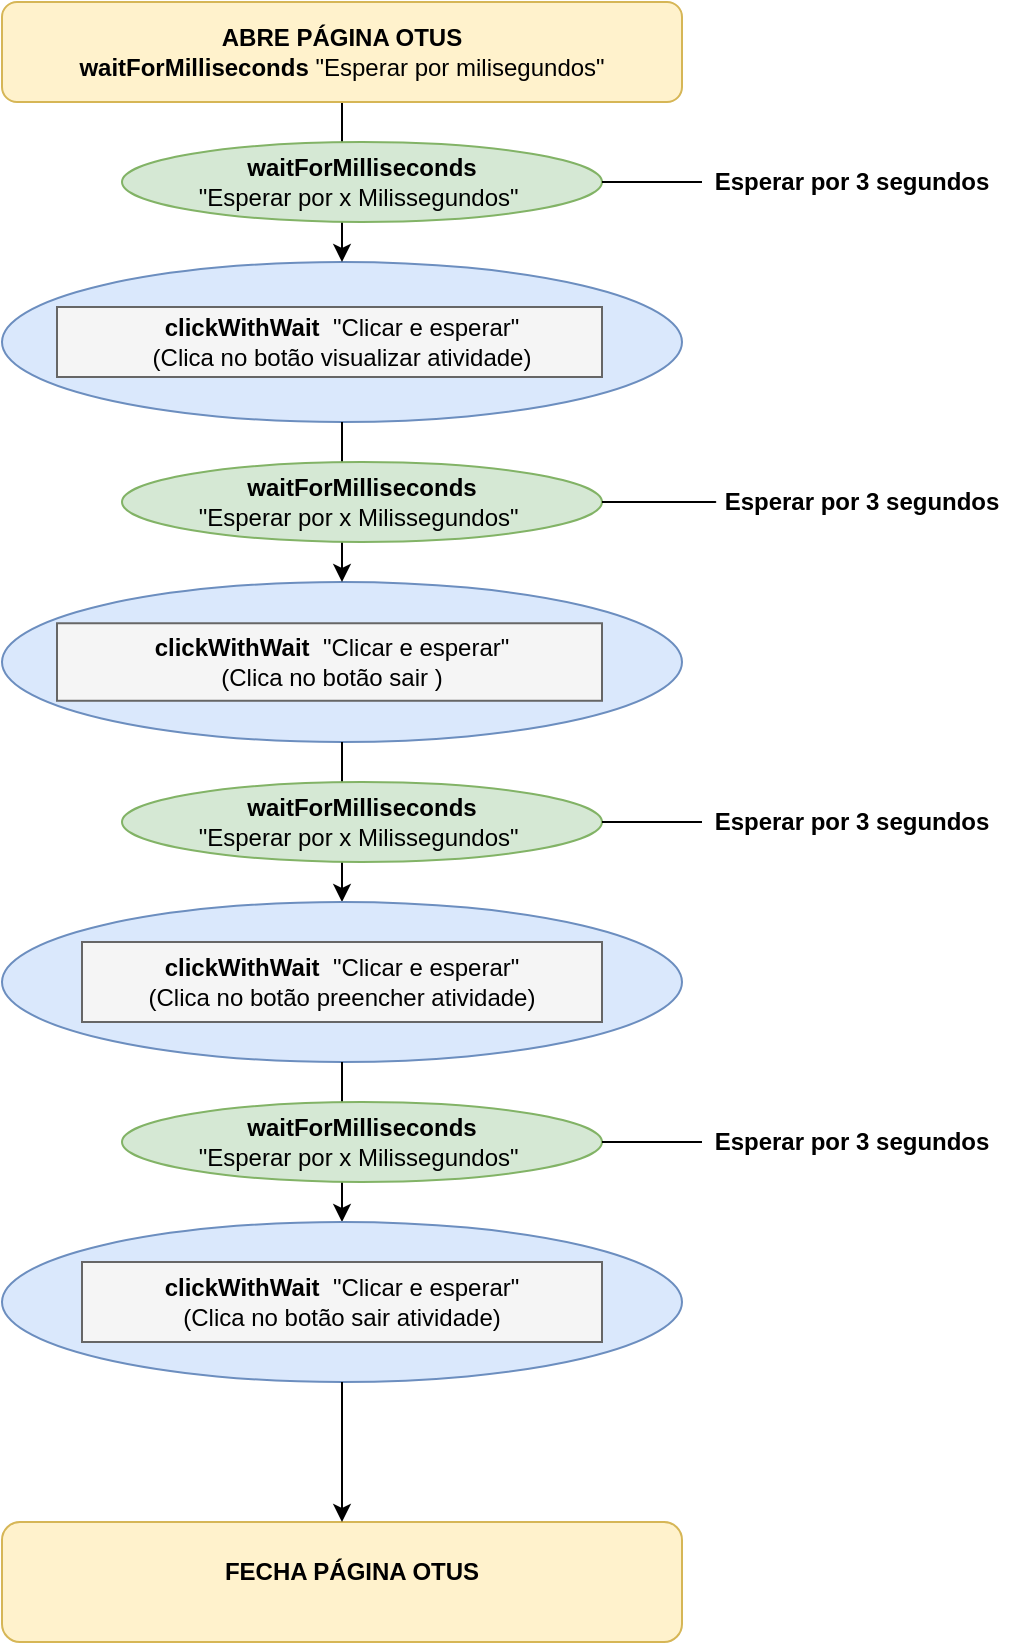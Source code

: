 <mxfile version="12.5.8" type="github"><diagram id="XNN-qiJZyea4bqyK-1i1" name="Page-1"><mxGraphModel dx="1352" dy="806" grid="1" gridSize="10" guides="1" tooltips="1" connect="1" arrows="1" fold="1" page="1" pageScale="1" pageWidth="827" pageHeight="1169" math="0" shadow="0"><root><mxCell id="0"/><mxCell id="1" parent="0"/><mxCell id="_9RpaureCVAL4Or5pe06-9" value="" style="ellipse;whiteSpace=wrap;html=1;fillColor=#dae8fc;strokeColor=#6c8ebf;" vertex="1" parent="1"><mxGeometry x="260" y="200" width="340" height="80" as="geometry"/></mxCell><mxCell id="_9RpaureCVAL4Or5pe06-13" value="" style="rounded=0;whiteSpace=wrap;html=1;fillColor=#f5f5f5;strokeColor=#666666;fontColor=#333333;" vertex="1" parent="1"><mxGeometry x="287.5" y="222.5" width="272.5" height="35" as="geometry"/></mxCell><mxCell id="_9RpaureCVAL4Or5pe06-15" value="" style="ellipse;whiteSpace=wrap;html=1;fillColor=#dae8fc;strokeColor=#6c8ebf;" vertex="1" parent="1"><mxGeometry x="260" y="360" width="340" height="80" as="geometry"/></mxCell><mxCell id="_9RpaureCVAL4Or5pe06-16" value="" style="endArrow=classic;html=1;exitX=0.5;exitY=1;exitDx=0;exitDy=0;entryX=0.5;entryY=0;entryDx=0;entryDy=0;" edge="1" parent="1" target="_9RpaureCVAL4Or5pe06-9"><mxGeometry width="50" height="50" relative="1" as="geometry"><mxPoint x="430" y="120" as="sourcePoint"/><mxPoint x="310" y="460" as="targetPoint"/></mxGeometry></mxCell><mxCell id="_9RpaureCVAL4Or5pe06-17" value="" style="endArrow=classic;html=1;exitX=0.5;exitY=1;exitDx=0;exitDy=0;entryX=0.5;entryY=0;entryDx=0;entryDy=0;" edge="1" parent="1" source="_9RpaureCVAL4Or5pe06-9" target="_9RpaureCVAL4Or5pe06-15"><mxGeometry width="50" height="50" relative="1" as="geometry"><mxPoint x="260" y="510" as="sourcePoint"/><mxPoint x="310" y="460" as="targetPoint"/></mxGeometry></mxCell><mxCell id="_9RpaureCVAL4Or5pe06-18" value="" style="rounded=0;whiteSpace=wrap;html=1;fillColor=#f5f5f5;strokeColor=#666666;fontColor=#333333;" vertex="1" parent="1"><mxGeometry x="287.5" y="380.63" width="272.5" height="38.75" as="geometry"/></mxCell><mxCell id="_9RpaureCVAL4Or5pe06-22" value="&lt;b&gt;clickWithWait&amp;nbsp;&lt;/b&gt;&amp;nbsp;&quot;Clicar e esperar&quot;&lt;br&gt;(Clica no botão visualizar atividade)" style="text;html=1;strokeColor=none;fillColor=none;align=center;verticalAlign=middle;whiteSpace=wrap;rounded=0;" vertex="1" parent="1"><mxGeometry x="310" y="220" width="240" height="40" as="geometry"/></mxCell><mxCell id="_9RpaureCVAL4Or5pe06-25" value="&lt;b&gt;clickWithWait&amp;nbsp;&lt;/b&gt;&amp;nbsp;&quot;Clicar e esperar&quot;&lt;br&gt;(Clica no botão sair )" style="text;html=1;strokeColor=none;fillColor=none;align=center;verticalAlign=middle;whiteSpace=wrap;rounded=0;" vertex="1" parent="1"><mxGeometry x="300" y="380.63" width="250" height="39.37" as="geometry"/></mxCell><mxCell id="_9RpaureCVAL4Or5pe06-26" value="&lt;b&gt;Esperar por 3 segundos&lt;/b&gt;" style="text;html=1;strokeColor=none;fillColor=none;align=center;verticalAlign=middle;whiteSpace=wrap;rounded=0;" vertex="1" parent="1"><mxGeometry x="610" y="150" width="150" height="20" as="geometry"/></mxCell><mxCell id="_9RpaureCVAL4Or5pe06-35" value="&lt;b&gt;Esperar por 3 segundos&lt;/b&gt;" style="text;html=1;strokeColor=none;fillColor=none;align=center;verticalAlign=middle;whiteSpace=wrap;rounded=0;" vertex="1" parent="1"><mxGeometry x="615" y="310" width="150" height="20" as="geometry"/></mxCell><mxCell id="_9RpaureCVAL4Or5pe06-40" value="" style="endArrow=classic;html=1;exitX=0.5;exitY=1;exitDx=0;exitDy=0;" edge="1" parent="1" source="_9RpaureCVAL4Or5pe06-15"><mxGeometry width="50" height="50" relative="1" as="geometry"><mxPoint x="80" y="510" as="sourcePoint"/><mxPoint x="430" y="520" as="targetPoint"/></mxGeometry></mxCell><mxCell id="_9RpaureCVAL4Or5pe06-45" value="" style="ellipse;whiteSpace=wrap;html=1;fillColor=#dae8fc;strokeColor=#6c8ebf;" vertex="1" parent="1"><mxGeometry x="260" y="520" width="340" height="80" as="geometry"/></mxCell><mxCell id="_9RpaureCVAL4Or5pe06-48" value="" style="rounded=0;whiteSpace=wrap;html=1;fillColor=#f5f5f5;strokeColor=#666666;fontColor=#333333;" vertex="1" parent="1"><mxGeometry x="300" y="540" width="260" height="40" as="geometry"/></mxCell><mxCell id="_9RpaureCVAL4Or5pe06-49" value="&lt;b&gt;clickWithWait&amp;nbsp;&lt;/b&gt;&amp;nbsp;&quot;Clicar e esperar&quot;&lt;br&gt;(Clica no botão preencher atividade)" style="text;html=1;strokeColor=none;fillColor=none;align=center;verticalAlign=middle;whiteSpace=wrap;rounded=0;" vertex="1" parent="1"><mxGeometry x="310" y="540" width="240" height="40" as="geometry"/></mxCell><mxCell id="_9RpaureCVAL4Or5pe06-50" value="" style="endArrow=classic;html=1;exitX=0.5;exitY=1;exitDx=0;exitDy=0;" edge="1" parent="1" source="_9RpaureCVAL4Or5pe06-45"><mxGeometry width="50" height="50" relative="1" as="geometry"><mxPoint x="260" y="670" as="sourcePoint"/><mxPoint x="430" y="680" as="targetPoint"/></mxGeometry></mxCell><mxCell id="_9RpaureCVAL4Or5pe06-52" value="&lt;b&gt;Esperar por 3 segundos&lt;/b&gt;" style="text;html=1;strokeColor=none;fillColor=none;align=center;verticalAlign=middle;whiteSpace=wrap;rounded=0;" vertex="1" parent="1"><mxGeometry x="615" y="470" width="140" height="20" as="geometry"/></mxCell><mxCell id="_9RpaureCVAL4Or5pe06-55" value="" style="ellipse;whiteSpace=wrap;html=1;fillColor=#dae8fc;strokeColor=#6c8ebf;" vertex="1" parent="1"><mxGeometry x="260" y="680" width="340" height="80" as="geometry"/></mxCell><mxCell id="_9RpaureCVAL4Or5pe06-57" value="" style="rounded=1;whiteSpace=wrap;html=1;fillColor=#fff2cc;strokeColor=#d6b656;" vertex="1" parent="1"><mxGeometry x="260" y="70" width="340" height="50" as="geometry"/></mxCell><mxCell id="_9RpaureCVAL4Or5pe06-58" value="&lt;b&gt;ABRE PÁGINA OTUS&lt;br&gt;waitForMilliseconds&lt;/b&gt;&amp;nbsp;&quot;Esperar por milisegundos&quot;" style="text;html=1;strokeColor=none;fillColor=none;align=center;verticalAlign=middle;whiteSpace=wrap;rounded=0;" vertex="1" parent="1"><mxGeometry x="270" y="70" width="320" height="50" as="geometry"/></mxCell><mxCell id="_9RpaureCVAL4Or5pe06-59" value="" style="rounded=0;whiteSpace=wrap;html=1;fillColor=#f5f5f5;strokeColor=#666666;fontColor=#333333;" vertex="1" parent="1"><mxGeometry x="300" y="700" width="260" height="40" as="geometry"/></mxCell><mxCell id="_9RpaureCVAL4Or5pe06-61" value="&lt;b&gt;clickWithWait&amp;nbsp;&lt;/b&gt;&amp;nbsp;&quot;Clicar e esperar&quot;&lt;br&gt;(Clica no botão sair atividade)" style="text;html=1;strokeColor=none;fillColor=none;align=center;verticalAlign=middle;whiteSpace=wrap;rounded=0;" vertex="1" parent="1"><mxGeometry x="310" y="700" width="240" height="40" as="geometry"/></mxCell><mxCell id="_9RpaureCVAL4Or5pe06-62" value="" style="rounded=1;whiteSpace=wrap;html=1;fillColor=#fff2cc;strokeColor=#d6b656;" vertex="1" parent="1"><mxGeometry x="260" y="830" width="340" height="60" as="geometry"/></mxCell><mxCell id="_9RpaureCVAL4Or5pe06-64" value="" style="endArrow=classic;html=1;entryX=0.5;entryY=0;entryDx=0;entryDy=0;exitX=0.5;exitY=1;exitDx=0;exitDy=0;" edge="1" parent="1" source="_9RpaureCVAL4Or5pe06-55" target="_9RpaureCVAL4Or5pe06-62"><mxGeometry width="50" height="50" relative="1" as="geometry"><mxPoint x="260" y="960" as="sourcePoint"/><mxPoint x="310" y="910" as="targetPoint"/></mxGeometry></mxCell><mxCell id="_9RpaureCVAL4Or5pe06-65" value="&lt;b&gt;Esperar por 3 segundos&lt;/b&gt;" style="text;html=1;strokeColor=none;fillColor=none;align=center;verticalAlign=middle;whiteSpace=wrap;rounded=0;" vertex="1" parent="1"><mxGeometry x="610" y="630" width="150" height="20" as="geometry"/></mxCell><mxCell id="_9RpaureCVAL4Or5pe06-66" value="&lt;b&gt;FECHA PÁGINA OTUS&lt;/b&gt;" style="text;html=1;strokeColor=none;fillColor=none;align=center;verticalAlign=middle;whiteSpace=wrap;rounded=0;" vertex="1" parent="1"><mxGeometry x="320" y="840" width="230" height="30" as="geometry"/></mxCell><mxCell id="_9RpaureCVAL4Or5pe06-70" value="&lt;b&gt;waitForMilliseconds&lt;/b&gt;&lt;br&gt;&quot;Esperar por x Milissegundos&quot;&amp;nbsp;" style="ellipse;whiteSpace=wrap;html=1;fillColor=#d5e8d4;strokeColor=#82b366;" vertex="1" parent="1"><mxGeometry x="320" y="460" width="240" height="40" as="geometry"/></mxCell><mxCell id="_9RpaureCVAL4Or5pe06-81" value="" style="endArrow=none;html=1;exitX=1;exitY=0.5;exitDx=0;exitDy=0;" edge="1" parent="1" source="_9RpaureCVAL4Or5pe06-70"><mxGeometry width="50" height="50" relative="1" as="geometry"><mxPoint x="260" y="1000" as="sourcePoint"/><mxPoint x="610" y="480" as="targetPoint"/><Array as="points"/></mxGeometry></mxCell><mxCell id="_9RpaureCVAL4Or5pe06-82" value="&lt;b&gt;waitForMilliseconds&lt;/b&gt;&lt;br&gt;&quot;Esperar por x Milissegundos&quot;&amp;nbsp;" style="ellipse;whiteSpace=wrap;html=1;fillColor=#d5e8d4;strokeColor=#82b366;" vertex="1" parent="1"><mxGeometry x="320" y="620" width="240" height="40" as="geometry"/></mxCell><mxCell id="_9RpaureCVAL4Or5pe06-84" value="" style="endArrow=none;html=1;exitX=1;exitY=0.5;exitDx=0;exitDy=0;" edge="1" parent="1" source="_9RpaureCVAL4Or5pe06-82"><mxGeometry width="50" height="50" relative="1" as="geometry"><mxPoint x="600" y="640" as="sourcePoint"/><mxPoint x="610" y="640" as="targetPoint"/><Array as="points"/></mxGeometry></mxCell><mxCell id="_9RpaureCVAL4Or5pe06-85" value="&lt;b&gt;waitForMilliseconds&lt;/b&gt;&lt;br&gt;&quot;Esperar por x Milissegundos&quot;&amp;nbsp;" style="ellipse;whiteSpace=wrap;html=1;fillColor=#d5e8d4;strokeColor=#82b366;" vertex="1" parent="1"><mxGeometry x="320" y="300" width="240" height="40" as="geometry"/></mxCell><mxCell id="_9RpaureCVAL4Or5pe06-86" value="&lt;b&gt;waitForMilliseconds&lt;/b&gt;&lt;br&gt;&quot;Esperar por x Milissegundos&quot;&amp;nbsp;" style="ellipse;whiteSpace=wrap;html=1;fillColor=#d5e8d4;strokeColor=#82b366;" vertex="1" parent="1"><mxGeometry x="320" y="140" width="240" height="40" as="geometry"/></mxCell><mxCell id="_9RpaureCVAL4Or5pe06-87" value="" style="endArrow=none;html=1;exitX=1;exitY=0.5;exitDx=0;exitDy=0;" edge="1" parent="1" source="_9RpaureCVAL4Or5pe06-85"><mxGeometry width="50" height="50" relative="1" as="geometry"><mxPoint x="570" y="340" as="sourcePoint"/><mxPoint x="600" y="320" as="targetPoint"/><Array as="points"><mxPoint x="600" y="320"/><mxPoint x="620" y="320"/></Array></mxGeometry></mxCell><mxCell id="_9RpaureCVAL4Or5pe06-91" value="" style="endArrow=none;html=1;exitX=1;exitY=0.5;exitDx=0;exitDy=0;" edge="1" parent="1" source="_9RpaureCVAL4Or5pe06-86"><mxGeometry width="50" height="50" relative="1" as="geometry"><mxPoint x="600" y="180" as="sourcePoint"/><mxPoint x="610" y="160" as="targetPoint"/><Array as="points"/></mxGeometry></mxCell></root></mxGraphModel></diagram></mxfile>